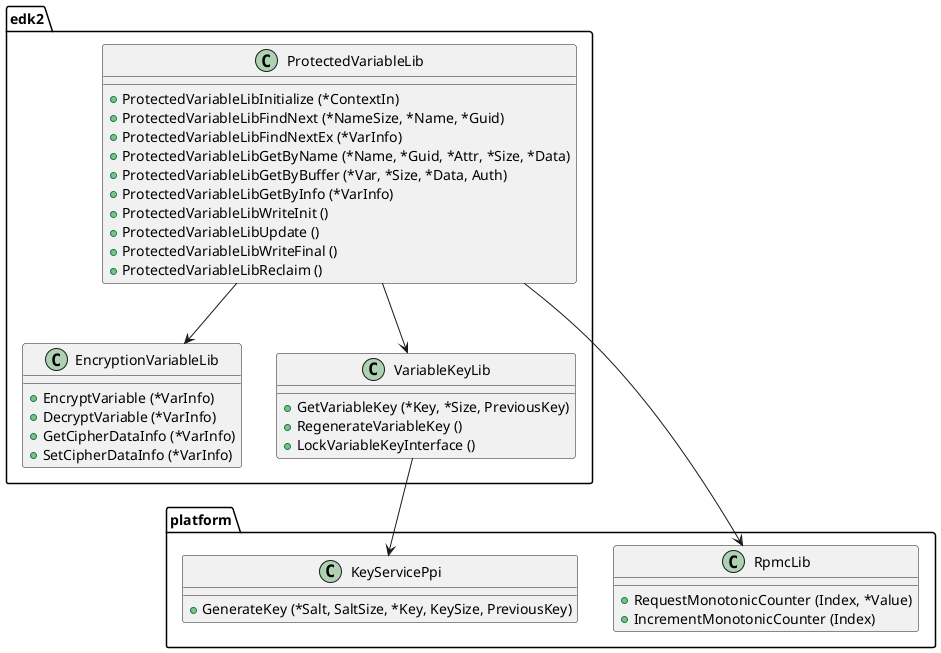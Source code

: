 @startuml LibraryClasses

    package platform {
      class RpmcLib {
        +RequestMonotonicCounter (Index, *Value)
        +IncrementMonotonicCounter (Index)
      }

      class KeyServicePpi {
        +GenerateKey (*Salt, SaltSize, *Key, KeySize, PreviousKey)
      }
    }

    package edk2 {
      class ProtectedVariableLib {
        +ProtectedVariableLibInitialize (*ContextIn)
        +ProtectedVariableLibFindNext (*NameSize, *Name, *Guid)
        +ProtectedVariableLibFindNextEx (*VarInfo)
        +ProtectedVariableLibGetByName (*Name, *Guid, *Attr, *Size, *Data)
        +ProtectedVariableLibGetByBuffer (*Var, *Size, *Data, Auth)
        +ProtectedVariableLibGetByInfo (*VarInfo)
        +ProtectedVariableLibWriteInit ()
        +ProtectedVariableLibUpdate ()
        +ProtectedVariableLibWriteFinal ()
        +ProtectedVariableLibReclaim ()
      }

      class EncryptionVariableLib {
        +EncryptVariable (*VarInfo)
        +DecryptVariable (*VarInfo)
        +GetCipherDataInfo (*VarInfo)
        +SetCipherDataInfo (*VarInfo)
      }

      class VariableKeyLib {
        +GetVariableKey (*Key, *Size, PreviousKey)
        +RegenerateVariableKey ()
        +LockVariableKeyInterface ()
      }
    }

    ProtectedVariableLib --> EncryptionVariableLib
    ProtectedVariableLib --> RpmcLib
    ProtectedVariableLib --> VariableKeyLib
    VariableKeyLib --> KeyServicePpi

@enduml
